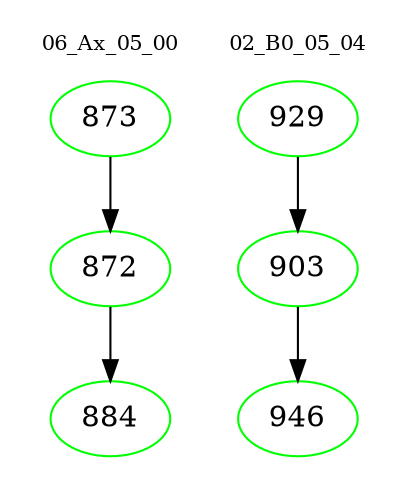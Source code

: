 digraph{
subgraph cluster_0 {
color = white
label = "06_Ax_05_00";
fontsize=10;
T0_873 [label="873", color="green"]
T0_873 -> T0_872 [color="black"]
T0_872 [label="872", color="green"]
T0_872 -> T0_884 [color="black"]
T0_884 [label="884", color="green"]
}
subgraph cluster_1 {
color = white
label = "02_B0_05_04";
fontsize=10;
T1_929 [label="929", color="green"]
T1_929 -> T1_903 [color="black"]
T1_903 [label="903", color="green"]
T1_903 -> T1_946 [color="black"]
T1_946 [label="946", color="green"]
}
}
